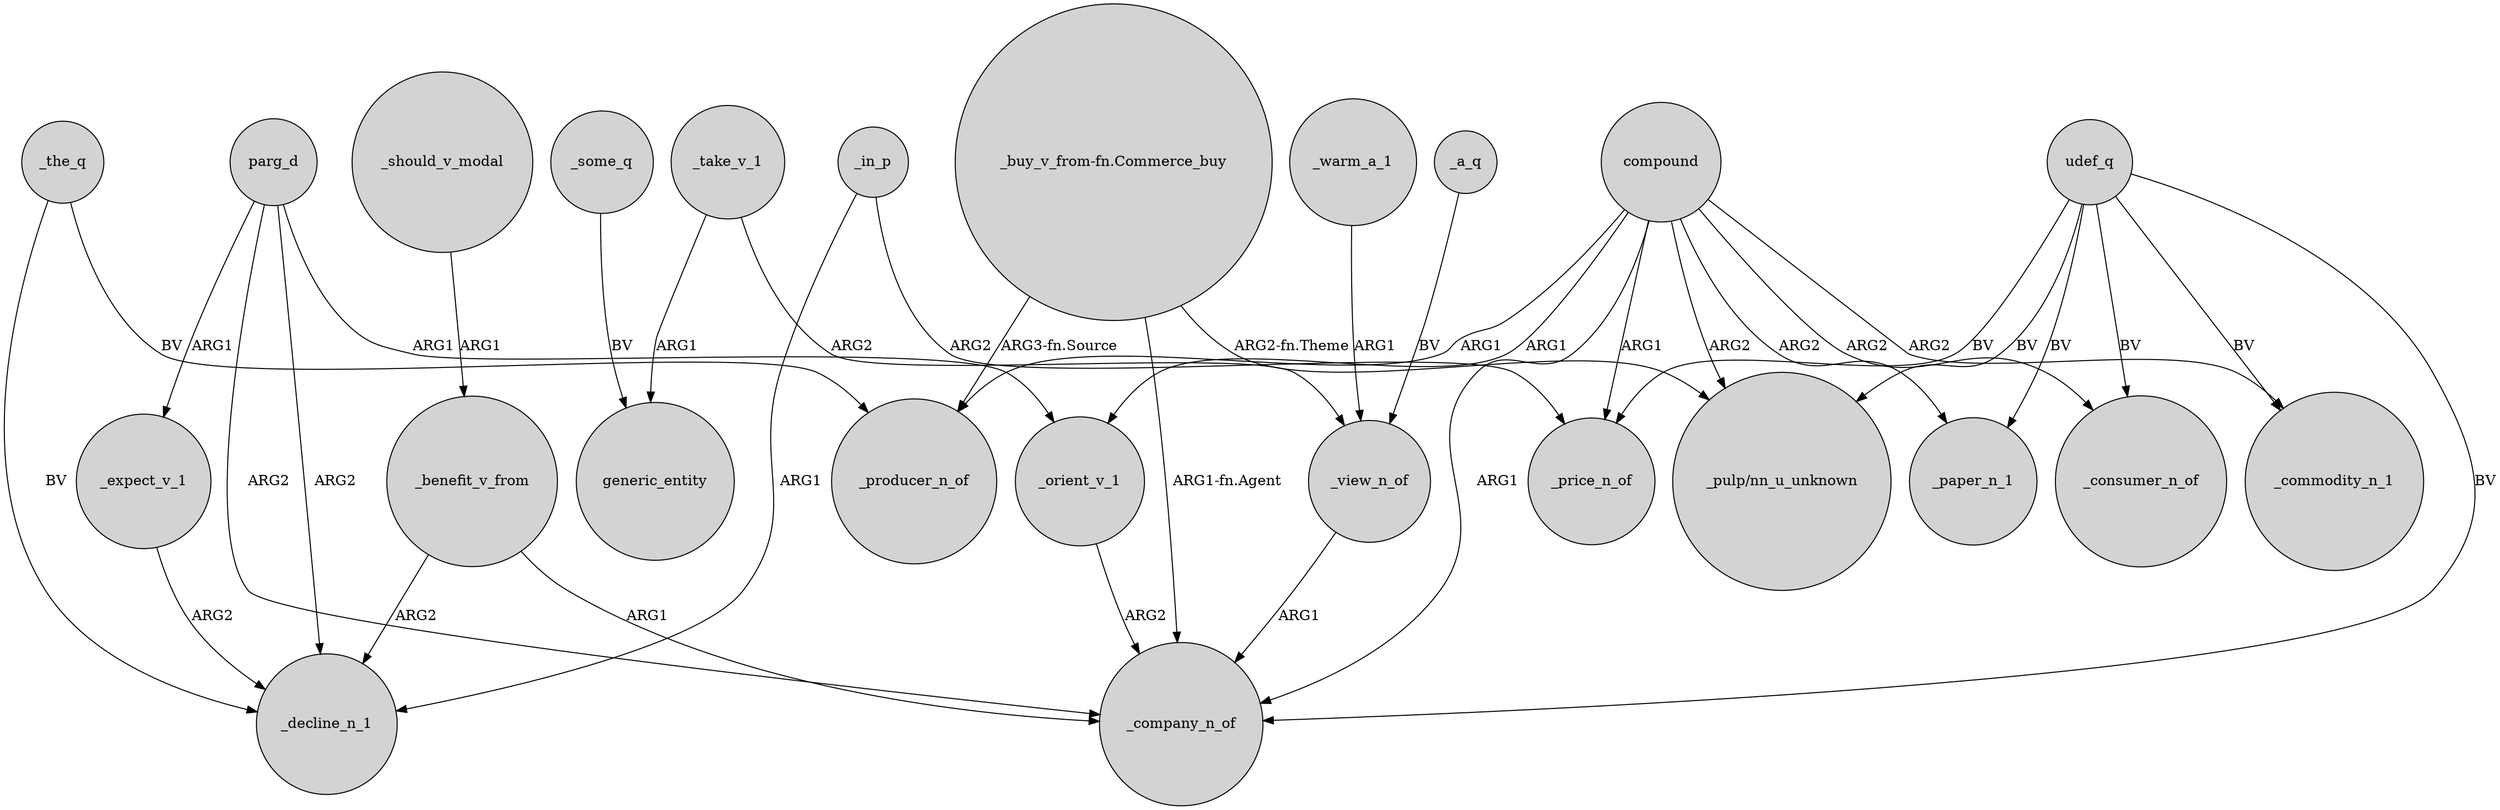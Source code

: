 digraph {
	node [shape=circle style=filled]
	_the_q -> _producer_n_of [label=BV]
	_take_v_1 -> _view_n_of [label=ARG2]
	compound -> _producer_n_of [label=ARG1]
	_benefit_v_from -> _company_n_of [label=ARG1]
	udef_q -> _price_n_of [label=BV]
	udef_q -> "_pulp/nn_u_unknown" [label=BV]
	udef_q -> _commodity_n_1 [label=BV]
	"_buy_v_from-fn.Commerce_buy" -> _producer_n_of [label="ARG3-fn.Source"]
	_benefit_v_from -> _decline_n_1 [label=ARG2]
	parg_d -> _orient_v_1 [label=ARG1]
	parg_d -> _decline_n_1 [label=ARG2]
	compound -> _commodity_n_1 [label=ARG2]
	_take_v_1 -> generic_entity [label=ARG1]
	_expect_v_1 -> _decline_n_1 [label=ARG2]
	parg_d -> _expect_v_1 [label=ARG1]
	_the_q -> _decline_n_1 [label=BV]
	_warm_a_1 -> _view_n_of [label=ARG1]
	_orient_v_1 -> _company_n_of [label=ARG2]
	compound -> _company_n_of [label=ARG1]
	"_buy_v_from-fn.Commerce_buy" -> "_pulp/nn_u_unknown" [label="ARG2-fn.Theme"]
	_view_n_of -> _company_n_of [label=ARG1]
	compound -> _paper_n_1 [label=ARG2]
	parg_d -> _company_n_of [label=ARG2]
	udef_q -> _consumer_n_of [label=BV]
	_in_p -> _decline_n_1 [label=ARG1]
	_some_q -> generic_entity [label=BV]
	compound -> _orient_v_1 [label=ARG1]
	udef_q -> _paper_n_1 [label=BV]
	compound -> _consumer_n_of [label=ARG2]
	compound -> "_pulp/nn_u_unknown" [label=ARG2]
	"_buy_v_from-fn.Commerce_buy" -> _company_n_of [label="ARG1-fn.Agent"]
	_in_p -> _price_n_of [label=ARG2]
	udef_q -> _company_n_of [label=BV]
	compound -> _price_n_of [label=ARG1]
	_should_v_modal -> _benefit_v_from [label=ARG1]
	_a_q -> _view_n_of [label=BV]
}
